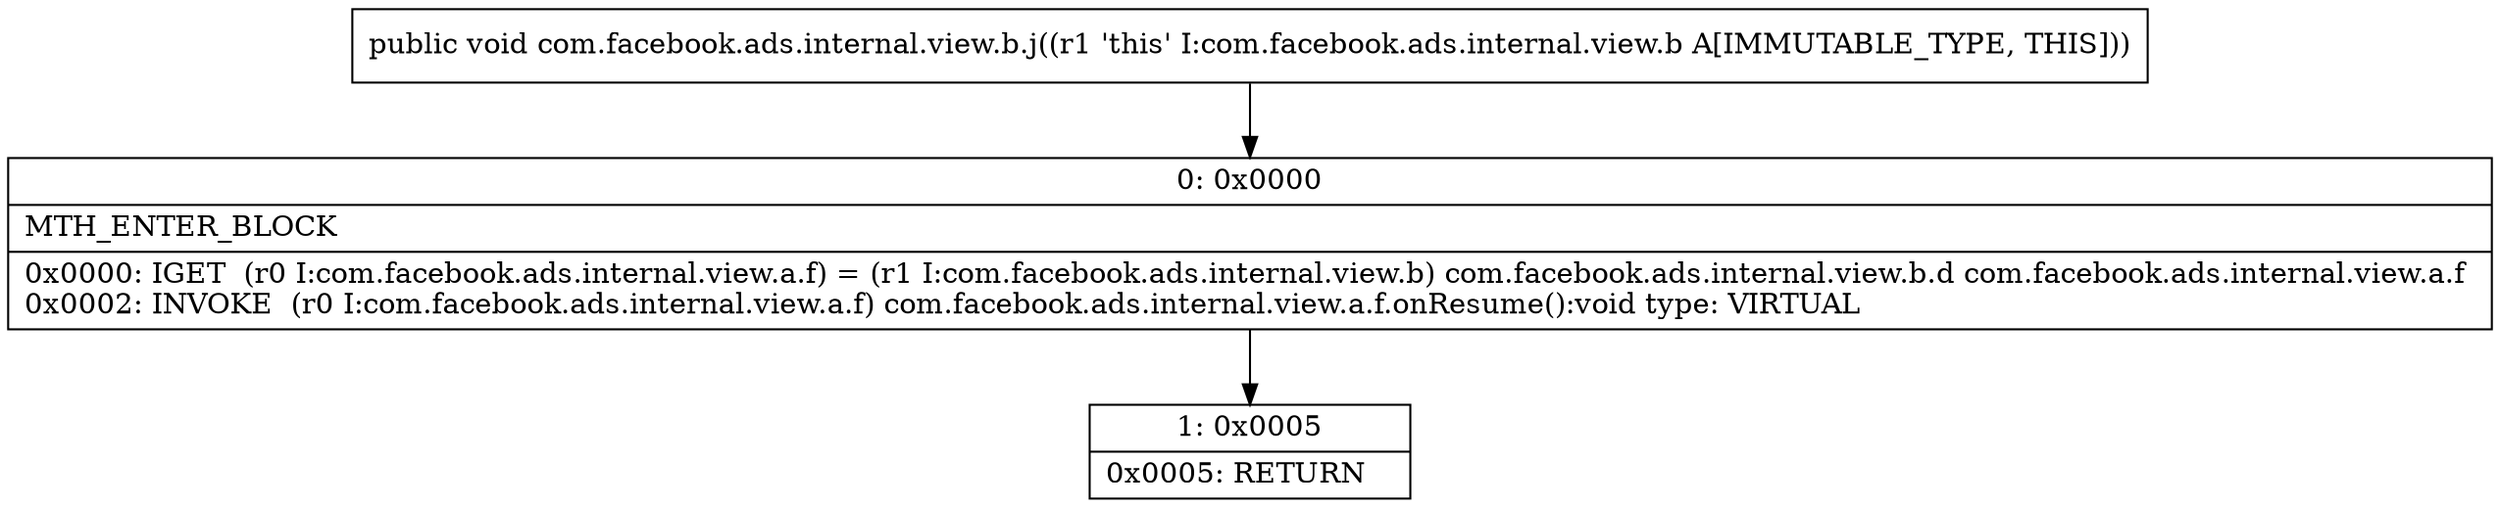 digraph "CFG forcom.facebook.ads.internal.view.b.j()V" {
Node_0 [shape=record,label="{0\:\ 0x0000|MTH_ENTER_BLOCK\l|0x0000: IGET  (r0 I:com.facebook.ads.internal.view.a.f) = (r1 I:com.facebook.ads.internal.view.b) com.facebook.ads.internal.view.b.d com.facebook.ads.internal.view.a.f \l0x0002: INVOKE  (r0 I:com.facebook.ads.internal.view.a.f) com.facebook.ads.internal.view.a.f.onResume():void type: VIRTUAL \l}"];
Node_1 [shape=record,label="{1\:\ 0x0005|0x0005: RETURN   \l}"];
MethodNode[shape=record,label="{public void com.facebook.ads.internal.view.b.j((r1 'this' I:com.facebook.ads.internal.view.b A[IMMUTABLE_TYPE, THIS])) }"];
MethodNode -> Node_0;
Node_0 -> Node_1;
}


